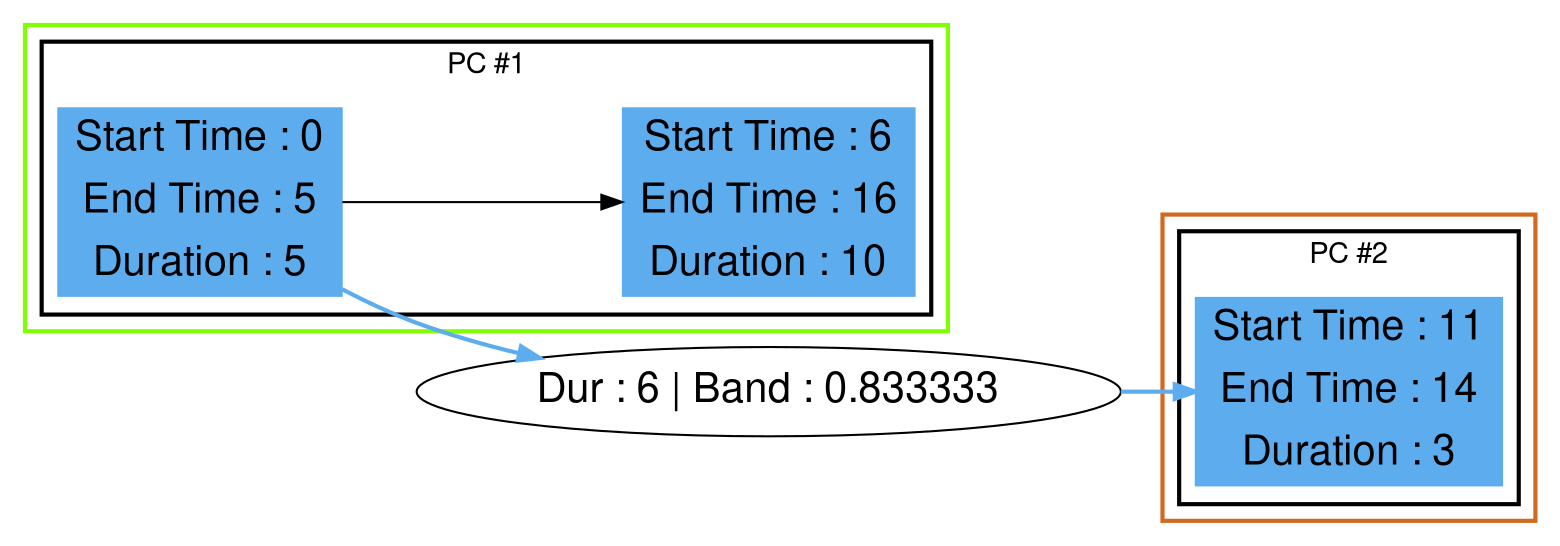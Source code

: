 digraph G {

fontname="Helvetica,Arial,sans-serif"
node [fontname="Helvetica,Arial,sans-serif"]
edge [fontname="Helvetica,Arial,sans-serif"]
graph [rankdir = "LR"];
node [fontsize = "20" shape = "ellipse"];

    subgraph cluster_Mod_0{
        color =chartreuse
        style = bold
        subgraph cluster_0{
           node [style=filled]
           color = black


            "node0" [
               label = "Start Time : 0 | End Time : 5 | Duration : 5"
               shape = "record"
               color = steelblue2
            ]

            "node2" [
               label = "Start Time : 6 | End Time : 16 | Duration : 10"
               shape = "record"
               color = steelblue2
            ]

            node0 -> node2

            label = "PC #1"

        }
    }
    subgraph cluster_Mod_1{
        color =chocolate
        style = bold
        subgraph cluster_1{
           node [style=filled]
           color = black


            "node1" [
               label = "Start Time : 11 | End Time : 14 | Duration : 3"
               shape = "record"
               color = steelblue2
            ]

            node1

            label = "PC #2"

        }
    }


    "message0" [
       label = "Dur : 6 | Band : 0.833333"
       shape = "ellipse"   ]

    node0 -> message0 [color =steelblue2 style = bold]
    message0 -> node1 [color =steelblue2 style = bold]

}

